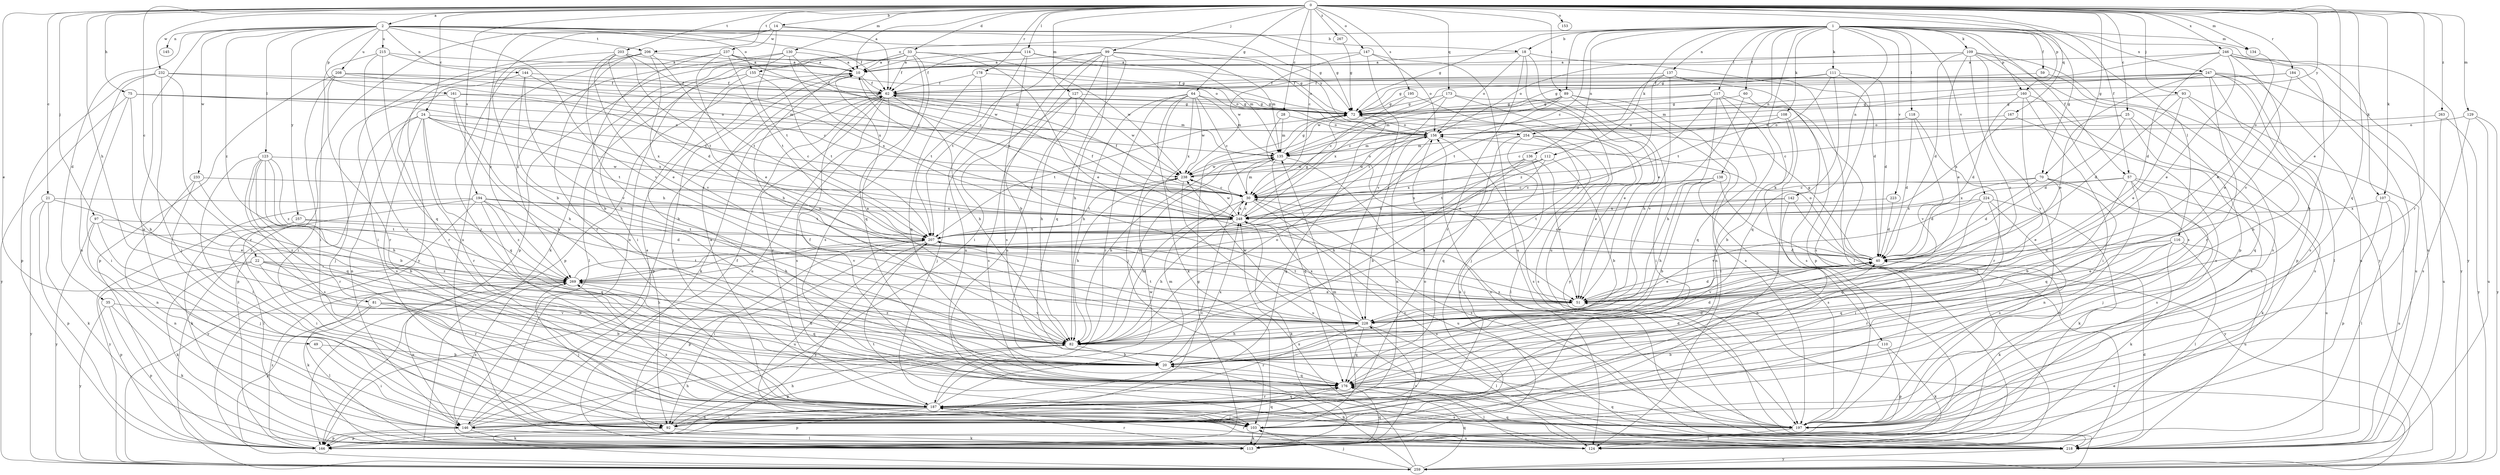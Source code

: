 strict digraph  {
0;
1;
2;
10;
14;
18;
20;
21;
22;
24;
25;
28;
30;
33;
35;
40;
49;
51;
57;
59;
60;
62;
64;
70;
72;
75;
81;
82;
89;
92;
93;
97;
99;
103;
107;
108;
109;
110;
111;
112;
113;
114;
116;
117;
118;
123;
124;
127;
129;
130;
134;
135;
136;
137;
138;
142;
144;
145;
146;
147;
153;
155;
156;
160;
161;
166;
167;
173;
176;
178;
184;
187;
194;
195;
197;
203;
206;
207;
208;
215;
218;
223;
224;
228;
232;
233;
237;
238;
246;
247;
248;
254;
257;
259;
263;
267;
269;
0 -> 2  [label=a];
0 -> 10  [label=a];
0 -> 14  [label=b];
0 -> 21  [label=c];
0 -> 22  [label=c];
0 -> 24  [label=c];
0 -> 25  [label=c];
0 -> 28  [label=c];
0 -> 30  [label=c];
0 -> 33  [label=d];
0 -> 49  [label=e];
0 -> 51  [label=e];
0 -> 57  [label=f];
0 -> 64  [label=g];
0 -> 70  [label=g];
0 -> 75  [label=h];
0 -> 81  [label=h];
0 -> 89  [label=i];
0 -> 93  [label=j];
0 -> 97  [label=j];
0 -> 99  [label=j];
0 -> 107  [label=k];
0 -> 114  [label=l];
0 -> 127  [label=m];
0 -> 129  [label=m];
0 -> 130  [label=m];
0 -> 134  [label=m];
0 -> 147  [label=o];
0 -> 153  [label=o];
0 -> 160  [label=p];
0 -> 167  [label=q];
0 -> 173  [label=q];
0 -> 176  [label=q];
0 -> 178  [label=r];
0 -> 184  [label=r];
0 -> 187  [label=r];
0 -> 194  [label=s];
0 -> 195  [label=s];
0 -> 203  [label=t];
0 -> 206  [label=t];
0 -> 232  [label=w];
0 -> 246  [label=x];
0 -> 254  [label=y];
0 -> 263  [label=z];
0 -> 267  [label=z];
1 -> 18  [label=b];
1 -> 30  [label=c];
1 -> 57  [label=f];
1 -> 59  [label=f];
1 -> 60  [label=f];
1 -> 70  [label=g];
1 -> 72  [label=g];
1 -> 89  [label=i];
1 -> 107  [label=k];
1 -> 108  [label=k];
1 -> 109  [label=k];
1 -> 110  [label=k];
1 -> 111  [label=k];
1 -> 112  [label=k];
1 -> 116  [label=l];
1 -> 117  [label=l];
1 -> 118  [label=l];
1 -> 134  [label=m];
1 -> 136  [label=n];
1 -> 137  [label=n];
1 -> 138  [label=n];
1 -> 142  [label=n];
1 -> 155  [label=o];
1 -> 160  [label=p];
1 -> 223  [label=v];
1 -> 224  [label=v];
1 -> 247  [label=x];
2 -> 18  [label=b];
2 -> 35  [label=d];
2 -> 62  [label=f];
2 -> 72  [label=g];
2 -> 123  [label=l];
2 -> 144  [label=n];
2 -> 145  [label=n];
2 -> 146  [label=n];
2 -> 155  [label=o];
2 -> 161  [label=p];
2 -> 206  [label=t];
2 -> 208  [label=u];
2 -> 215  [label=u];
2 -> 228  [label=v];
2 -> 233  [label=w];
2 -> 254  [label=y];
2 -> 257  [label=y];
2 -> 269  [label=z];
10 -> 62  [label=f];
10 -> 103  [label=j];
10 -> 166  [label=p];
10 -> 248  [label=x];
14 -> 20  [label=b];
14 -> 62  [label=f];
14 -> 72  [label=g];
14 -> 207  [label=t];
14 -> 218  [label=u];
14 -> 237  [label=w];
14 -> 259  [label=y];
18 -> 10  [label=a];
18 -> 40  [label=d];
18 -> 51  [label=e];
18 -> 156  [label=o];
18 -> 187  [label=r];
18 -> 218  [label=u];
20 -> 40  [label=d];
20 -> 176  [label=q];
20 -> 248  [label=x];
21 -> 51  [label=e];
21 -> 113  [label=k];
21 -> 166  [label=p];
21 -> 248  [label=x];
21 -> 259  [label=y];
22 -> 20  [label=b];
22 -> 82  [label=h];
22 -> 113  [label=k];
22 -> 166  [label=p];
22 -> 187  [label=r];
22 -> 269  [label=z];
24 -> 30  [label=c];
24 -> 146  [label=n];
24 -> 156  [label=o];
24 -> 166  [label=p];
24 -> 176  [label=q];
24 -> 187  [label=r];
24 -> 197  [label=s];
24 -> 207  [label=t];
24 -> 248  [label=x];
25 -> 30  [label=c];
25 -> 40  [label=d];
25 -> 156  [label=o];
25 -> 176  [label=q];
25 -> 197  [label=s];
28 -> 51  [label=e];
28 -> 135  [label=m];
28 -> 156  [label=o];
30 -> 62  [label=f];
30 -> 82  [label=h];
30 -> 135  [label=m];
30 -> 197  [label=s];
30 -> 218  [label=u];
30 -> 248  [label=x];
33 -> 10  [label=a];
33 -> 51  [label=e];
33 -> 62  [label=f];
33 -> 82  [label=h];
33 -> 92  [label=i];
33 -> 146  [label=n];
33 -> 176  [label=q];
33 -> 197  [label=s];
33 -> 238  [label=w];
35 -> 113  [label=k];
35 -> 166  [label=p];
35 -> 228  [label=v];
35 -> 259  [label=y];
40 -> 30  [label=c];
40 -> 51  [label=e];
40 -> 72  [label=g];
40 -> 113  [label=k];
40 -> 156  [label=o];
40 -> 228  [label=v];
40 -> 269  [label=z];
49 -> 20  [label=b];
49 -> 92  [label=i];
51 -> 10  [label=a];
51 -> 40  [label=d];
51 -> 207  [label=t];
51 -> 228  [label=v];
57 -> 20  [label=b];
57 -> 30  [label=c];
57 -> 40  [label=d];
57 -> 103  [label=j];
57 -> 113  [label=k];
57 -> 146  [label=n];
57 -> 218  [label=u];
59 -> 62  [label=f];
59 -> 197  [label=s];
60 -> 72  [label=g];
60 -> 197  [label=s];
60 -> 228  [label=v];
62 -> 72  [label=g];
62 -> 82  [label=h];
62 -> 113  [label=k];
62 -> 135  [label=m];
62 -> 166  [label=p];
62 -> 187  [label=r];
62 -> 197  [label=s];
62 -> 218  [label=u];
64 -> 30  [label=c];
64 -> 72  [label=g];
64 -> 82  [label=h];
64 -> 103  [label=j];
64 -> 113  [label=k];
64 -> 135  [label=m];
64 -> 187  [label=r];
64 -> 238  [label=w];
64 -> 248  [label=x];
70 -> 30  [label=c];
70 -> 40  [label=d];
70 -> 51  [label=e];
70 -> 176  [label=q];
70 -> 197  [label=s];
70 -> 248  [label=x];
72 -> 156  [label=o];
72 -> 207  [label=t];
75 -> 20  [label=b];
75 -> 72  [label=g];
75 -> 92  [label=i];
75 -> 156  [label=o];
75 -> 248  [label=x];
75 -> 259  [label=y];
81 -> 20  [label=b];
81 -> 82  [label=h];
81 -> 124  [label=l];
81 -> 166  [label=p];
81 -> 228  [label=v];
82 -> 10  [label=a];
82 -> 20  [label=b];
82 -> 40  [label=d];
82 -> 135  [label=m];
82 -> 156  [label=o];
82 -> 166  [label=p];
82 -> 269  [label=z];
89 -> 30  [label=c];
89 -> 72  [label=g];
89 -> 92  [label=i];
89 -> 124  [label=l];
89 -> 135  [label=m];
89 -> 197  [label=s];
89 -> 269  [label=z];
92 -> 30  [label=c];
92 -> 82  [label=h];
92 -> 113  [label=k];
92 -> 156  [label=o];
92 -> 166  [label=p];
92 -> 176  [label=q];
93 -> 20  [label=b];
93 -> 40  [label=d];
93 -> 51  [label=e];
93 -> 72  [label=g];
93 -> 218  [label=u];
97 -> 103  [label=j];
97 -> 146  [label=n];
97 -> 207  [label=t];
97 -> 259  [label=y];
97 -> 269  [label=z];
99 -> 10  [label=a];
99 -> 20  [label=b];
99 -> 82  [label=h];
99 -> 92  [label=i];
99 -> 135  [label=m];
99 -> 156  [label=o];
99 -> 176  [label=q];
99 -> 207  [label=t];
99 -> 218  [label=u];
103 -> 113  [label=k];
103 -> 135  [label=m];
103 -> 218  [label=u];
103 -> 269  [label=z];
107 -> 124  [label=l];
107 -> 166  [label=p];
107 -> 218  [label=u];
107 -> 248  [label=x];
108 -> 20  [label=b];
108 -> 30  [label=c];
108 -> 103  [label=j];
108 -> 156  [label=o];
109 -> 10  [label=a];
109 -> 40  [label=d];
109 -> 51  [label=e];
109 -> 103  [label=j];
109 -> 156  [label=o];
109 -> 166  [label=p];
109 -> 197  [label=s];
109 -> 228  [label=v];
109 -> 259  [label=y];
110 -> 20  [label=b];
110 -> 113  [label=k];
110 -> 166  [label=p];
111 -> 40  [label=d];
111 -> 62  [label=f];
111 -> 176  [label=q];
111 -> 197  [label=s];
111 -> 207  [label=t];
111 -> 238  [label=w];
112 -> 20  [label=b];
112 -> 82  [label=h];
112 -> 207  [label=t];
112 -> 238  [label=w];
112 -> 248  [label=x];
113 -> 176  [label=q];
113 -> 187  [label=r];
113 -> 228  [label=v];
114 -> 10  [label=a];
114 -> 62  [label=f];
114 -> 72  [label=g];
114 -> 135  [label=m];
114 -> 197  [label=s];
114 -> 218  [label=u];
116 -> 40  [label=d];
116 -> 51  [label=e];
116 -> 113  [label=k];
116 -> 124  [label=l];
116 -> 176  [label=q];
116 -> 187  [label=r];
116 -> 218  [label=u];
117 -> 72  [label=g];
117 -> 82  [label=h];
117 -> 124  [label=l];
117 -> 135  [label=m];
117 -> 146  [label=n];
117 -> 176  [label=q];
117 -> 269  [label=z];
118 -> 40  [label=d];
118 -> 156  [label=o];
118 -> 187  [label=r];
118 -> 228  [label=v];
123 -> 20  [label=b];
123 -> 82  [label=h];
123 -> 92  [label=i];
123 -> 176  [label=q];
123 -> 187  [label=r];
123 -> 197  [label=s];
123 -> 238  [label=w];
123 -> 269  [label=z];
124 -> 187  [label=r];
127 -> 72  [label=g];
127 -> 82  [label=h];
127 -> 103  [label=j];
127 -> 197  [label=s];
127 -> 238  [label=w];
129 -> 156  [label=o];
129 -> 197  [label=s];
129 -> 218  [label=u];
129 -> 259  [label=y];
130 -> 10  [label=a];
130 -> 30  [label=c];
130 -> 113  [label=k];
130 -> 166  [label=p];
130 -> 248  [label=x];
130 -> 269  [label=z];
134 -> 51  [label=e];
135 -> 72  [label=g];
135 -> 82  [label=h];
135 -> 176  [label=q];
135 -> 197  [label=s];
135 -> 238  [label=w];
136 -> 20  [label=b];
136 -> 51  [label=e];
136 -> 82  [label=h];
136 -> 92  [label=i];
136 -> 238  [label=w];
137 -> 62  [label=f];
137 -> 82  [label=h];
137 -> 124  [label=l];
137 -> 166  [label=p];
137 -> 207  [label=t];
137 -> 269  [label=z];
138 -> 20  [label=b];
138 -> 30  [label=c];
138 -> 82  [label=h];
138 -> 197  [label=s];
138 -> 218  [label=u];
138 -> 248  [label=x];
142 -> 146  [label=n];
142 -> 207  [label=t];
142 -> 248  [label=x];
142 -> 259  [label=y];
144 -> 62  [label=f];
144 -> 82  [label=h];
144 -> 187  [label=r];
144 -> 228  [label=v];
144 -> 248  [label=x];
146 -> 10  [label=a];
146 -> 62  [label=f];
146 -> 72  [label=g];
146 -> 82  [label=h];
146 -> 113  [label=k];
146 -> 124  [label=l];
146 -> 166  [label=p];
146 -> 269  [label=z];
147 -> 10  [label=a];
147 -> 156  [label=o];
147 -> 218  [label=u];
147 -> 228  [label=v];
147 -> 238  [label=w];
155 -> 20  [label=b];
155 -> 62  [label=f];
155 -> 124  [label=l];
155 -> 207  [label=t];
156 -> 135  [label=m];
156 -> 146  [label=n];
156 -> 197  [label=s];
156 -> 228  [label=v];
160 -> 40  [label=d];
160 -> 72  [label=g];
160 -> 92  [label=i];
160 -> 197  [label=s];
160 -> 228  [label=v];
161 -> 20  [label=b];
161 -> 30  [label=c];
161 -> 72  [label=g];
161 -> 82  [label=h];
161 -> 103  [label=j];
166 -> 72  [label=g];
166 -> 269  [label=z];
167 -> 156  [label=o];
167 -> 197  [label=s];
167 -> 248  [label=x];
173 -> 51  [label=e];
173 -> 72  [label=g];
173 -> 207  [label=t];
173 -> 248  [label=x];
173 -> 259  [label=y];
176 -> 40  [label=d];
176 -> 62  [label=f];
176 -> 124  [label=l];
176 -> 187  [label=r];
178 -> 62  [label=f];
178 -> 156  [label=o];
178 -> 176  [label=q];
178 -> 207  [label=t];
184 -> 51  [label=e];
184 -> 62  [label=f];
184 -> 72  [label=g];
184 -> 103  [label=j];
187 -> 10  [label=a];
187 -> 92  [label=i];
187 -> 103  [label=j];
187 -> 135  [label=m];
187 -> 146  [label=n];
187 -> 166  [label=p];
187 -> 176  [label=q];
187 -> 197  [label=s];
187 -> 238  [label=w];
194 -> 82  [label=h];
194 -> 113  [label=k];
194 -> 124  [label=l];
194 -> 176  [label=q];
194 -> 207  [label=t];
194 -> 228  [label=v];
194 -> 248  [label=x];
194 -> 259  [label=y];
194 -> 269  [label=z];
195 -> 30  [label=c];
195 -> 72  [label=g];
195 -> 103  [label=j];
197 -> 124  [label=l];
197 -> 176  [label=q];
203 -> 10  [label=a];
203 -> 30  [label=c];
203 -> 40  [label=d];
203 -> 51  [label=e];
203 -> 82  [label=h];
203 -> 92  [label=i];
203 -> 207  [label=t];
206 -> 10  [label=a];
206 -> 187  [label=r];
206 -> 207  [label=t];
206 -> 228  [label=v];
206 -> 259  [label=y];
206 -> 269  [label=z];
207 -> 40  [label=d];
207 -> 92  [label=i];
207 -> 166  [label=p];
207 -> 218  [label=u];
207 -> 259  [label=y];
208 -> 30  [label=c];
208 -> 62  [label=f];
208 -> 92  [label=i];
208 -> 135  [label=m];
208 -> 166  [label=p];
208 -> 187  [label=r];
215 -> 10  [label=a];
215 -> 92  [label=i];
215 -> 156  [label=o];
215 -> 176  [label=q];
215 -> 187  [label=r];
218 -> 40  [label=d];
218 -> 156  [label=o];
218 -> 176  [label=q];
218 -> 207  [label=t];
218 -> 248  [label=x];
218 -> 259  [label=y];
223 -> 40  [label=d];
223 -> 248  [label=x];
224 -> 92  [label=i];
224 -> 113  [label=k];
224 -> 176  [label=q];
224 -> 197  [label=s];
224 -> 228  [label=v];
224 -> 248  [label=x];
228 -> 82  [label=h];
228 -> 124  [label=l];
228 -> 176  [label=q];
228 -> 187  [label=r];
228 -> 207  [label=t];
228 -> 238  [label=w];
228 -> 248  [label=x];
232 -> 62  [label=f];
232 -> 72  [label=g];
232 -> 103  [label=j];
232 -> 146  [label=n];
232 -> 166  [label=p];
232 -> 187  [label=r];
233 -> 20  [label=b];
233 -> 30  [label=c];
233 -> 92  [label=i];
233 -> 146  [label=n];
237 -> 10  [label=a];
237 -> 20  [label=b];
237 -> 51  [label=e];
237 -> 72  [label=g];
237 -> 187  [label=r];
237 -> 207  [label=t];
237 -> 238  [label=w];
238 -> 30  [label=c];
238 -> 82  [label=h];
238 -> 156  [label=o];
238 -> 207  [label=t];
238 -> 218  [label=u];
246 -> 10  [label=a];
246 -> 20  [label=b];
246 -> 40  [label=d];
246 -> 51  [label=e];
246 -> 72  [label=g];
246 -> 218  [label=u];
246 -> 228  [label=v];
246 -> 259  [label=y];
247 -> 51  [label=e];
247 -> 62  [label=f];
247 -> 72  [label=g];
247 -> 124  [label=l];
247 -> 135  [label=m];
247 -> 166  [label=p];
247 -> 187  [label=r];
247 -> 197  [label=s];
247 -> 218  [label=u];
247 -> 259  [label=y];
248 -> 30  [label=c];
248 -> 62  [label=f];
248 -> 72  [label=g];
248 -> 82  [label=h];
248 -> 113  [label=k];
248 -> 207  [label=t];
248 -> 238  [label=w];
254 -> 51  [label=e];
254 -> 113  [label=k];
254 -> 124  [label=l];
254 -> 135  [label=m];
254 -> 176  [label=q];
254 -> 197  [label=s];
257 -> 40  [label=d];
257 -> 92  [label=i];
257 -> 207  [label=t];
257 -> 259  [label=y];
259 -> 20  [label=b];
259 -> 51  [label=e];
259 -> 103  [label=j];
259 -> 176  [label=q];
259 -> 248  [label=x];
263 -> 156  [label=o];
263 -> 218  [label=u];
263 -> 259  [label=y];
267 -> 72  [label=g];
269 -> 51  [label=e];
269 -> 103  [label=j];
269 -> 113  [label=k];
269 -> 146  [label=n];
269 -> 176  [label=q];
269 -> 207  [label=t];
}
